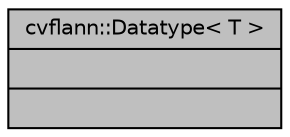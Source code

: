 digraph "cvflann::Datatype&lt; T &gt;"
{
 // LATEX_PDF_SIZE
  edge [fontname="Helvetica",fontsize="10",labelfontname="Helvetica",labelfontsize="10"];
  node [fontname="Helvetica",fontsize="10",shape=record];
  Node1 [label="{cvflann::Datatype\< T \>\n||}",height=0.2,width=0.4,color="black", fillcolor="grey75", style="filled", fontcolor="black",tooltip=" "];
}
